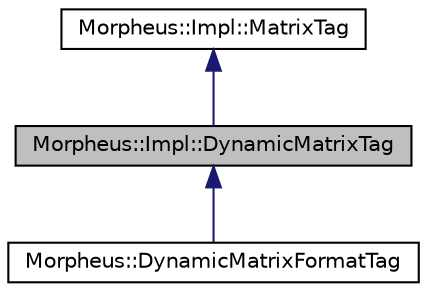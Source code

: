 digraph "Morpheus::Impl::DynamicMatrixTag"
{
 // LATEX_PDF_SIZE
  edge [fontname="Helvetica",fontsize="10",labelfontname="Helvetica",labelfontsize="10"];
  node [fontname="Helvetica",fontsize="10",shape=record];
  Node1 [label="Morpheus::Impl::DynamicMatrixTag",height=0.2,width=0.4,color="black", fillcolor="grey75", style="filled", fontcolor="black",tooltip="Tag used to mark containers as Dynamic Matrices."];
  Node2 -> Node1 [dir="back",color="midnightblue",fontsize="10",style="solid",fontname="Helvetica"];
  Node2 [label="Morpheus::Impl::MatrixTag",height=0.2,width=0.4,color="black", fillcolor="white", style="filled",URL="$structMorpheus_1_1Impl_1_1MatrixTag.html",tooltip="Tag used to mark containers as Matrices."];
  Node1 -> Node3 [dir="back",color="midnightblue",fontsize="10",style="solid",fontname="Helvetica"];
  Node3 [label="Morpheus::DynamicMatrixFormatTag",height=0.2,width=0.4,color="black", fillcolor="white", style="filled",URL="$structMorpheus_1_1DynamicMatrixFormatTag.html",tooltip="Tag used to mark containers as Matrix container with Dynamic Storage Format."];
}
